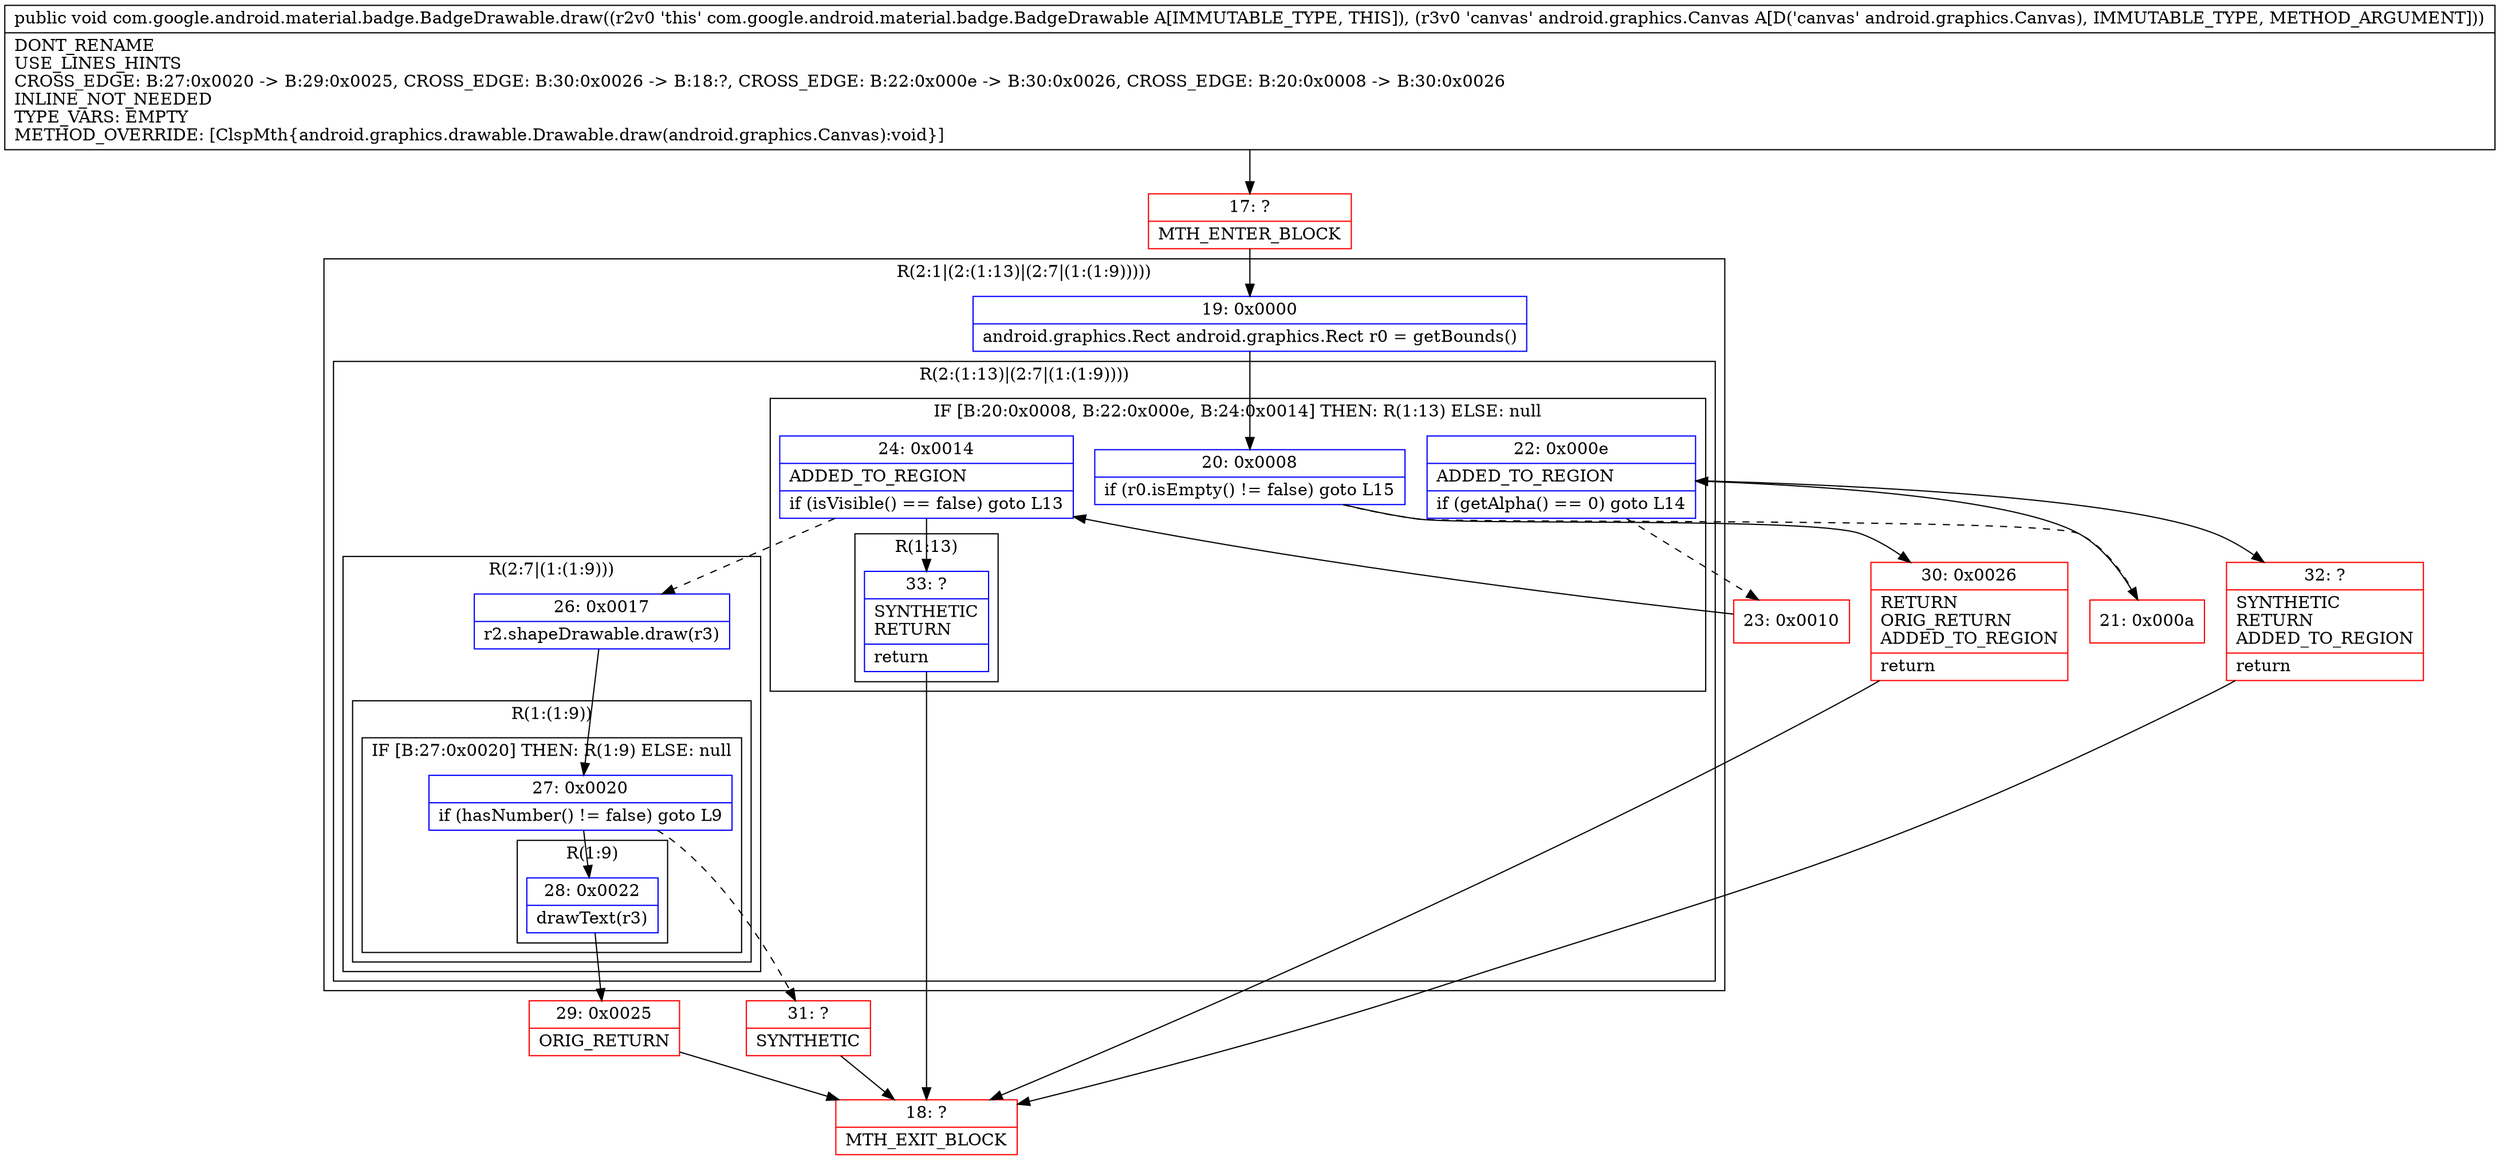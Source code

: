 digraph "CFG forcom.google.android.material.badge.BadgeDrawable.draw(Landroid\/graphics\/Canvas;)V" {
subgraph cluster_Region_254937124 {
label = "R(2:1|(2:(1:13)|(2:7|(1:(1:9)))))";
node [shape=record,color=blue];
Node_19 [shape=record,label="{19\:\ 0x0000|android.graphics.Rect android.graphics.Rect r0 = getBounds()\l}"];
subgraph cluster_Region_378202189 {
label = "R(2:(1:13)|(2:7|(1:(1:9))))";
node [shape=record,color=blue];
subgraph cluster_IfRegion_921221853 {
label = "IF [B:20:0x0008, B:22:0x000e, B:24:0x0014] THEN: R(1:13) ELSE: null";
node [shape=record,color=blue];
Node_20 [shape=record,label="{20\:\ 0x0008|if (r0.isEmpty() != false) goto L15\l}"];
Node_22 [shape=record,label="{22\:\ 0x000e|ADDED_TO_REGION\l|if (getAlpha() == 0) goto L14\l}"];
Node_24 [shape=record,label="{24\:\ 0x0014|ADDED_TO_REGION\l|if (isVisible() == false) goto L13\l}"];
subgraph cluster_Region_1943200756 {
label = "R(1:13)";
node [shape=record,color=blue];
Node_33 [shape=record,label="{33\:\ ?|SYNTHETIC\lRETURN\l|return\l}"];
}
}
subgraph cluster_Region_1699594004 {
label = "R(2:7|(1:(1:9)))";
node [shape=record,color=blue];
Node_26 [shape=record,label="{26\:\ 0x0017|r2.shapeDrawable.draw(r3)\l}"];
subgraph cluster_Region_324035772 {
label = "R(1:(1:9))";
node [shape=record,color=blue];
subgraph cluster_IfRegion_1389968923 {
label = "IF [B:27:0x0020] THEN: R(1:9) ELSE: null";
node [shape=record,color=blue];
Node_27 [shape=record,label="{27\:\ 0x0020|if (hasNumber() != false) goto L9\l}"];
subgraph cluster_Region_913353463 {
label = "R(1:9)";
node [shape=record,color=blue];
Node_28 [shape=record,label="{28\:\ 0x0022|drawText(r3)\l}"];
}
}
}
}
}
}
Node_17 [shape=record,color=red,label="{17\:\ ?|MTH_ENTER_BLOCK\l}"];
Node_21 [shape=record,color=red,label="{21\:\ 0x000a}"];
Node_23 [shape=record,color=red,label="{23\:\ 0x0010}"];
Node_29 [shape=record,color=red,label="{29\:\ 0x0025|ORIG_RETURN\l}"];
Node_18 [shape=record,color=red,label="{18\:\ ?|MTH_EXIT_BLOCK\l}"];
Node_31 [shape=record,color=red,label="{31\:\ ?|SYNTHETIC\l}"];
Node_32 [shape=record,color=red,label="{32\:\ ?|SYNTHETIC\lRETURN\lADDED_TO_REGION\l|return\l}"];
Node_30 [shape=record,color=red,label="{30\:\ 0x0026|RETURN\lORIG_RETURN\lADDED_TO_REGION\l|return\l}"];
MethodNode[shape=record,label="{public void com.google.android.material.badge.BadgeDrawable.draw((r2v0 'this' com.google.android.material.badge.BadgeDrawable A[IMMUTABLE_TYPE, THIS]), (r3v0 'canvas' android.graphics.Canvas A[D('canvas' android.graphics.Canvas), IMMUTABLE_TYPE, METHOD_ARGUMENT]))  | DONT_RENAME\lUSE_LINES_HINTS\lCROSS_EDGE: B:27:0x0020 \-\> B:29:0x0025, CROSS_EDGE: B:30:0x0026 \-\> B:18:?, CROSS_EDGE: B:22:0x000e \-\> B:30:0x0026, CROSS_EDGE: B:20:0x0008 \-\> B:30:0x0026\lINLINE_NOT_NEEDED\lTYPE_VARS: EMPTY\lMETHOD_OVERRIDE: [ClspMth\{android.graphics.drawable.Drawable.draw(android.graphics.Canvas):void\}]\l}"];
MethodNode -> Node_17;Node_19 -> Node_20;
Node_20 -> Node_21[style=dashed];
Node_20 -> Node_30;
Node_22 -> Node_23[style=dashed];
Node_22 -> Node_32;
Node_24 -> Node_26[style=dashed];
Node_24 -> Node_33;
Node_33 -> Node_18;
Node_26 -> Node_27;
Node_27 -> Node_28;
Node_27 -> Node_31[style=dashed];
Node_28 -> Node_29;
Node_17 -> Node_19;
Node_21 -> Node_22;
Node_23 -> Node_24;
Node_29 -> Node_18;
Node_31 -> Node_18;
Node_32 -> Node_18;
Node_30 -> Node_18;
}

